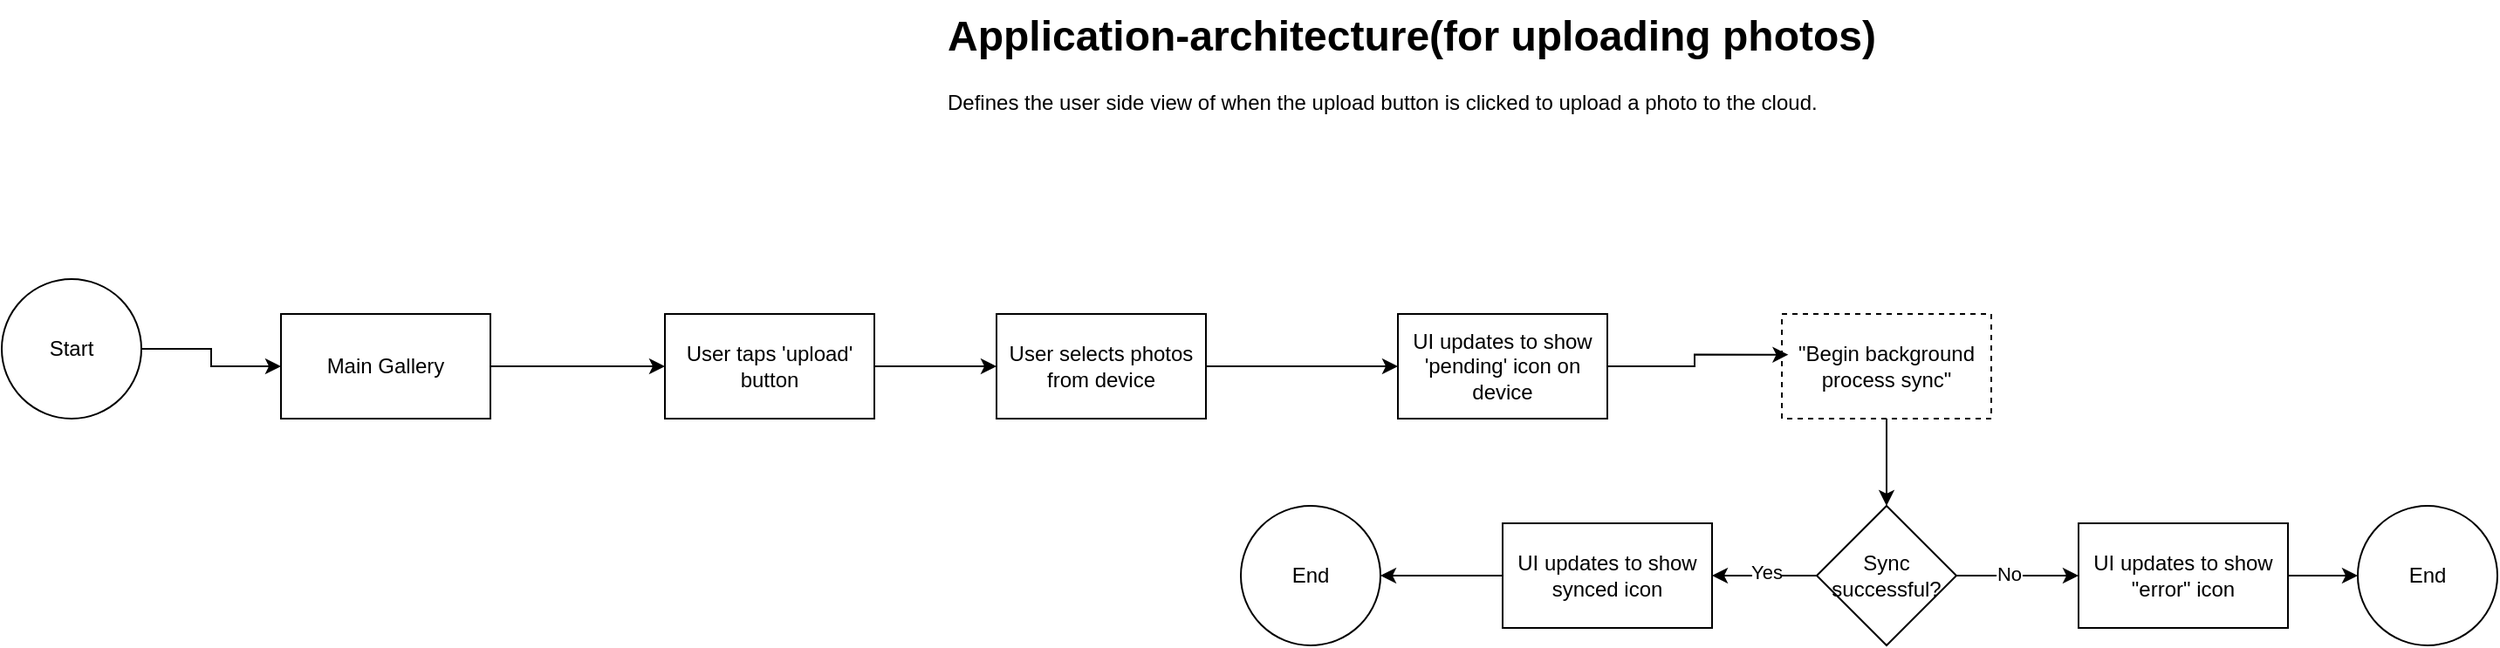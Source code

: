 <mxfile version="28.2.7" pages="3">
  <diagram name="Application-architecture(photo upload)" id="s_XYkJzndebJkqIxY8UF">
    <mxGraphModel dx="2084" dy="1192" grid="1" gridSize="10" guides="1" tooltips="1" connect="1" arrows="1" fold="1" page="1" pageScale="1" pageWidth="827" pageHeight="1169" math="0" shadow="0">
      <root>
        <mxCell id="0" />
        <mxCell id="1" parent="0" />
        <mxCell id="EIYM2t3Yp45QkGykNU1l-1" style="edgeStyle=orthogonalEdgeStyle;rounded=0;orthogonalLoop=1;jettySize=auto;html=1;entryX=0;entryY=0.5;entryDx=0;entryDy=0;" edge="1" parent="1" source="EIYM2t3Yp45QkGykNU1l-2" target="EIYM2t3Yp45QkGykNU1l-4">
          <mxGeometry relative="1" as="geometry" />
        </mxCell>
        <mxCell id="EIYM2t3Yp45QkGykNU1l-2" value="Start" style="ellipse;whiteSpace=wrap;html=1;aspect=fixed;" vertex="1" parent="1">
          <mxGeometry x="160" y="180" width="80" height="80" as="geometry" />
        </mxCell>
        <mxCell id="EIYM2t3Yp45QkGykNU1l-3" style="edgeStyle=orthogonalEdgeStyle;rounded=0;orthogonalLoop=1;jettySize=auto;html=1;entryX=0;entryY=0.5;entryDx=0;entryDy=0;" edge="1" parent="1" source="EIYM2t3Yp45QkGykNU1l-4" target="EIYM2t3Yp45QkGykNU1l-6">
          <mxGeometry relative="1" as="geometry" />
        </mxCell>
        <mxCell id="EIYM2t3Yp45QkGykNU1l-4" value="Main Gallery" style="rounded=0;whiteSpace=wrap;html=1;" vertex="1" parent="1">
          <mxGeometry x="320" y="200" width="120" height="60" as="geometry" />
        </mxCell>
        <mxCell id="EIYM2t3Yp45QkGykNU1l-5" style="edgeStyle=orthogonalEdgeStyle;rounded=0;orthogonalLoop=1;jettySize=auto;html=1;" edge="1" parent="1" source="EIYM2t3Yp45QkGykNU1l-6" target="EIYM2t3Yp45QkGykNU1l-8">
          <mxGeometry relative="1" as="geometry" />
        </mxCell>
        <mxCell id="EIYM2t3Yp45QkGykNU1l-6" value="User taps &#39;upload&#39; button" style="rounded=0;whiteSpace=wrap;html=1;" vertex="1" parent="1">
          <mxGeometry x="540" y="200" width="120" height="60" as="geometry" />
        </mxCell>
        <mxCell id="EIYM2t3Yp45QkGykNU1l-7" style="edgeStyle=orthogonalEdgeStyle;rounded=0;orthogonalLoop=1;jettySize=auto;html=1;" edge="1" parent="1" source="EIYM2t3Yp45QkGykNU1l-8" target="EIYM2t3Yp45QkGykNU1l-9">
          <mxGeometry relative="1" as="geometry" />
        </mxCell>
        <mxCell id="EIYM2t3Yp45QkGykNU1l-8" value="User selects photos from device" style="rounded=0;whiteSpace=wrap;html=1;" vertex="1" parent="1">
          <mxGeometry x="730" y="200" width="120" height="60" as="geometry" />
        </mxCell>
        <mxCell id="EIYM2t3Yp45QkGykNU1l-9" value="UI updates to show &#39;pending&#39; icon on device" style="rounded=0;whiteSpace=wrap;html=1;" vertex="1" parent="1">
          <mxGeometry x="960" y="200" width="120" height="60" as="geometry" />
        </mxCell>
        <mxCell id="EIYM2t3Yp45QkGykNU1l-10" style="edgeStyle=orthogonalEdgeStyle;rounded=0;orthogonalLoop=1;jettySize=auto;html=1;entryX=0.5;entryY=0;entryDx=0;entryDy=0;" edge="1" parent="1" source="EIYM2t3Yp45QkGykNU1l-11" target="EIYM2t3Yp45QkGykNU1l-16">
          <mxGeometry relative="1" as="geometry" />
        </mxCell>
        <mxCell id="EIYM2t3Yp45QkGykNU1l-11" value="&quot;Begin background process sync&quot;" style="rounded=0;whiteSpace=wrap;html=1;dashed=1;" vertex="1" parent="1">
          <mxGeometry x="1180" y="200" width="120" height="60" as="geometry" />
        </mxCell>
        <mxCell id="EIYM2t3Yp45QkGykNU1l-12" style="edgeStyle=orthogonalEdgeStyle;rounded=0;orthogonalLoop=1;jettySize=auto;html=1;" edge="1" parent="1" source="EIYM2t3Yp45QkGykNU1l-16">
          <mxGeometry relative="1" as="geometry">
            <mxPoint x="1140" y="350" as="targetPoint" />
          </mxGeometry>
        </mxCell>
        <mxCell id="EIYM2t3Yp45QkGykNU1l-13" value="Yes" style="edgeLabel;html=1;align=center;verticalAlign=middle;resizable=0;points=[];" vertex="1" connectable="0" parent="EIYM2t3Yp45QkGykNU1l-12">
          <mxGeometry x="-0.04" y="-2" relative="1" as="geometry">
            <mxPoint as="offset" />
          </mxGeometry>
        </mxCell>
        <mxCell id="EIYM2t3Yp45QkGykNU1l-14" style="edgeStyle=orthogonalEdgeStyle;rounded=0;orthogonalLoop=1;jettySize=auto;html=1;" edge="1" parent="1" source="EIYM2t3Yp45QkGykNU1l-16">
          <mxGeometry relative="1" as="geometry">
            <mxPoint x="1350" y="350" as="targetPoint" />
          </mxGeometry>
        </mxCell>
        <mxCell id="EIYM2t3Yp45QkGykNU1l-15" value="No" style="edgeLabel;html=1;align=center;verticalAlign=middle;resizable=0;points=[];" vertex="1" connectable="0" parent="EIYM2t3Yp45QkGykNU1l-14">
          <mxGeometry x="-0.166" y="1" relative="1" as="geometry">
            <mxPoint as="offset" />
          </mxGeometry>
        </mxCell>
        <mxCell id="EIYM2t3Yp45QkGykNU1l-16" value="Sync successful?" style="rhombus;whiteSpace=wrap;html=1;" vertex="1" parent="1">
          <mxGeometry x="1200" y="310" width="80" height="80" as="geometry" />
        </mxCell>
        <mxCell id="EIYM2t3Yp45QkGykNU1l-17" style="edgeStyle=orthogonalEdgeStyle;rounded=0;orthogonalLoop=1;jettySize=auto;html=1;entryX=1;entryY=0.5;entryDx=0;entryDy=0;" edge="1" parent="1" source="EIYM2t3Yp45QkGykNU1l-18" target="EIYM2t3Yp45QkGykNU1l-19">
          <mxGeometry relative="1" as="geometry" />
        </mxCell>
        <mxCell id="EIYM2t3Yp45QkGykNU1l-18" value="UI updates to show synced icon" style="rounded=0;whiteSpace=wrap;html=1;" vertex="1" parent="1">
          <mxGeometry x="1020" y="320" width="120" height="60" as="geometry" />
        </mxCell>
        <mxCell id="EIYM2t3Yp45QkGykNU1l-19" value="End" style="ellipse;whiteSpace=wrap;html=1;aspect=fixed;" vertex="1" parent="1">
          <mxGeometry x="870" y="310" width="80" height="80" as="geometry" />
        </mxCell>
        <mxCell id="EIYM2t3Yp45QkGykNU1l-20" style="edgeStyle=orthogonalEdgeStyle;rounded=0;orthogonalLoop=1;jettySize=auto;html=1;" edge="1" parent="1" source="EIYM2t3Yp45QkGykNU1l-21" target="EIYM2t3Yp45QkGykNU1l-22">
          <mxGeometry relative="1" as="geometry" />
        </mxCell>
        <mxCell id="EIYM2t3Yp45QkGykNU1l-21" value="UI updates to show &quot;error&quot; icon" style="rounded=0;whiteSpace=wrap;html=1;" vertex="1" parent="1">
          <mxGeometry x="1350" y="320" width="120" height="60" as="geometry" />
        </mxCell>
        <mxCell id="EIYM2t3Yp45QkGykNU1l-22" value="End" style="ellipse;whiteSpace=wrap;html=1;aspect=fixed;" vertex="1" parent="1">
          <mxGeometry x="1510" y="310" width="80" height="80" as="geometry" />
        </mxCell>
        <mxCell id="EIYM2t3Yp45QkGykNU1l-23" style="edgeStyle=orthogonalEdgeStyle;rounded=0;orthogonalLoop=1;jettySize=auto;html=1;entryX=0.031;entryY=0.389;entryDx=0;entryDy=0;entryPerimeter=0;" edge="1" parent="1" source="EIYM2t3Yp45QkGykNU1l-9" target="EIYM2t3Yp45QkGykNU1l-11">
          <mxGeometry relative="1" as="geometry" />
        </mxCell>
        <mxCell id="ycwQ-p3ICj3dNOQRAaaV-1" value="&lt;h1 style=&quot;margin-top: 0px;&quot;&gt;Application-architecture(for uploading photos)&lt;/h1&gt;&lt;p&gt;Defines the user side view of when the upload button is clicked to upload a photo to the cloud.&lt;/p&gt;" style="text;html=1;whiteSpace=wrap;overflow=hidden;rounded=0;" vertex="1" parent="1">
          <mxGeometry x="700" y="20" width="840" height="90" as="geometry" />
        </mxCell>
      </root>
    </mxGraphModel>
  </diagram>
  <diagram id="Y9x_JYspf5t5Gx346qfd" name="Server-architecture(photo-uploads)">
    <mxGraphModel dx="4300" dy="1987" grid="1" gridSize="10" guides="1" tooltips="1" connect="1" arrows="1" fold="1" page="1" pageScale="1" pageWidth="827" pageHeight="1169" math="0" shadow="0">
      <root>
        <mxCell id="0" />
        <mxCell id="1" parent="0" />
        <mxCell id="RMAUc15zQo7j3xrATnNy-1" value="Server side artchitecture" style="swimlane;childLayout=stackLayout;resizeParent=1;resizeParentMax=0;startSize=20;html=1;" vertex="1" parent="1">
          <mxGeometry x="110.0" y="60" width="1840" height="1660" as="geometry" />
        </mxCell>
        <mxCell id="RMAUc15zQo7j3xrATnNy-2" value="Amazon API gateway" style="swimlane;startSize=20;html=1;" vertex="1" parent="RMAUc15zQo7j3xrATnNy-1">
          <mxGeometry y="20" width="370" height="1640" as="geometry" />
        </mxCell>
        <mxCell id="RMAUc15zQo7j3xrATnNy-8" value="Amazon API Gateway" style="sketch=0;outlineConnect=0;fontColor=#232F3E;gradientColor=none;strokeColor=#ffffff;fillColor=#232F3E;dashed=0;verticalLabelPosition=middle;verticalAlign=bottom;align=center;html=1;whiteSpace=wrap;fontSize=10;fontStyle=1;spacing=3;shape=mxgraph.aws4.productIcon;prIcon=mxgraph.aws4.api_gateway;" vertex="1" parent="RMAUc15zQo7j3xrATnNy-2">
          <mxGeometry x="74.0" y="60" width="80" height="110" as="geometry" />
        </mxCell>
        <mxCell id="RMAUc15zQo7j3xrATnNy-26" style="edgeStyle=orthogonalEdgeStyle;rounded=0;orthogonalLoop=1;jettySize=auto;html=1;exitX=0;exitY=0.5;exitDx=0;exitDy=0;" edge="1" parent="RMAUc15zQo7j3xrATnNy-2" source="RMAUc15zQo7j3xrATnNy-24">
          <mxGeometry relative="1" as="geometry">
            <mxPoint x="150.0" y="339.6" as="targetPoint" />
            <mxPoint x="275" y="339.6" as="sourcePoint" />
          </mxGeometry>
        </mxCell>
        <mxCell id="RMAUc15zQo7j3xrATnNy-27" value="(5b. 413 Error Response)" style="edgeLabel;html=1;align=center;verticalAlign=middle;resizable=0;points=[];" vertex="1" connectable="0" parent="RMAUc15zQo7j3xrATnNy-26">
          <mxGeometry x="-0.059" y="1" relative="1" as="geometry">
            <mxPoint as="offset" />
          </mxGeometry>
        </mxCell>
        <mxCell id="RMAUc15zQo7j3xrATnNy-3" value="AWS lambda" style="swimlane;startSize=20;html=1;gradientColor=default;strokeColor=default;rounded=0;swimlaneLine=1;" vertex="1" parent="RMAUc15zQo7j3xrATnNy-1">
          <mxGeometry x="370" y="20" width="390" height="1640" as="geometry" />
        </mxCell>
        <mxCell id="RMAUc15zQo7j3xrATnNy-11" value="" style="outlineConnect=0;dashed=0;verticalLabelPosition=bottom;verticalAlign=top;align=center;html=1;shape=mxgraph.aws3.lambda_function;fillColor=#F58534;gradientColor=none;" vertex="1" parent="RMAUc15zQo7j3xrATnNy-3">
          <mxGeometry x="90.5" y="79" width="69" height="72" as="geometry" />
        </mxCell>
        <mxCell id="RMAUc15zQo7j3xrATnNy-24" value="is_quota_ok == true?" style="rhombus;whiteSpace=wrap;html=1;" vertex="1" parent="RMAUc15zQo7j3xrATnNy-3">
          <mxGeometry x="85" y="270" width="145" height="140" as="geometry" />
        </mxCell>
        <mxCell id="RMAUc15zQo7j3xrATnNy-38" style="edgeStyle=orthogonalEdgeStyle;rounded=0;orthogonalLoop=1;jettySize=auto;html=1;" edge="1" parent="RMAUc15zQo7j3xrATnNy-3" source="RMAUc15zQo7j3xrATnNy-35">
          <mxGeometry relative="1" as="geometry">
            <mxPoint x="-160.0" y="505" as="targetPoint" />
          </mxGeometry>
        </mxCell>
        <mxCell id="RMAUc15zQo7j3xrATnNy-39" value="(8. 200 OK Response [pre_signed_url])" style="edgeLabel;html=1;align=center;verticalAlign=middle;resizable=0;points=[];" vertex="1" connectable="0" parent="RMAUc15zQo7j3xrATnNy-38">
          <mxGeometry x="-0.122" y="3" relative="1" as="geometry">
            <mxPoint x="-1" as="offset" />
          </mxGeometry>
        </mxCell>
        <mxCell id="RMAUc15zQo7j3xrATnNy-35" value="(7. Generate Pre-signed URL)" style="rounded=0;whiteSpace=wrap;html=1;" vertex="1" parent="RMAUc15zQo7j3xrATnNy-3">
          <mxGeometry x="97.5" y="475" width="120" height="60" as="geometry" />
        </mxCell>
        <mxCell id="RMAUc15zQo7j3xrATnNy-43" value="" style="outlineConnect=0;dashed=0;verticalLabelPosition=bottom;verticalAlign=top;align=center;html=1;shape=mxgraph.aws3.lambda_function;fillColor=#F58534;gradientColor=none;" vertex="1" parent="RMAUc15zQo7j3xrATnNy-3">
          <mxGeometry x="130.0" y="790" width="69" height="72" as="geometry" />
        </mxCell>
        <mxCell id="RMAUc15zQo7j3xrATnNy-46" value="processPhotoLambda" style="text;html=1;whiteSpace=wrap;strokeColor=none;fillColor=none;align=center;verticalAlign=middle;rounded=0;" vertex="1" parent="RMAUc15zQo7j3xrATnNy-3">
          <mxGeometry x="97.5" y="750" width="140" height="30" as="geometry" />
        </mxCell>
        <mxCell id="RMAUc15zQo7j3xrATnNy-54" value="" style="outlineConnect=0;dashed=0;verticalLabelPosition=bottom;verticalAlign=top;align=center;html=1;shape=mxgraph.aws3.lambda_function;fillColor=#F58534;gradientColor=none;" vertex="1" parent="RMAUc15zQo7j3xrATnNy-3">
          <mxGeometry x="123" y="1280" width="107" height="102" as="geometry" />
        </mxCell>
        <mxCell id="RMAUc15zQo7j3xrATnNy-55" value="cleanupOrphanedUploadsLambda" style="text;html=1;whiteSpace=wrap;strokeColor=none;fillColor=none;align=center;verticalAlign=middle;rounded=0;" vertex="1" parent="RMAUc15zQo7j3xrATnNy-3">
          <mxGeometry x="60.0" y="1400" width="260" height="30" as="geometry" />
        </mxCell>
        <mxCell id="RMAUc15zQo7j3xrATnNy-4" value="Amazon S3" style="swimlane;startSize=20;html=1;" vertex="1" parent="RMAUc15zQo7j3xrATnNy-1">
          <mxGeometry x="760" y="20" width="290" height="1640" as="geometry" />
        </mxCell>
        <mxCell id="RMAUc15zQo7j3xrATnNy-36" style="edgeStyle=orthogonalEdgeStyle;rounded=0;orthogonalLoop=1;jettySize=auto;html=1;" edge="1" parent="RMAUc15zQo7j3xrATnNy-4">
          <mxGeometry relative="1" as="geometry">
            <mxPoint x="-130.0" y="500" as="targetPoint" />
            <mxPoint x="370.04" y="120" as="sourcePoint" />
            <Array as="points">
              <mxPoint x="370" y="420" />
              <mxPoint x="-110" y="420" />
              <mxPoint x="-110" y="500" />
            </Array>
          </mxGeometry>
        </mxCell>
        <mxCell id="RMAUc15zQo7j3xrATnNy-37" value="(6. INSERT Success)" style="edgeLabel;html=1;align=center;verticalAlign=middle;resizable=0;points=[];" vertex="1" connectable="0" parent="RMAUc15zQo7j3xrATnNy-36">
          <mxGeometry x="0.06" y="-1" relative="1" as="geometry">
            <mxPoint x="-124" as="offset" />
          </mxGeometry>
        </mxCell>
        <mxCell id="RMAUc15zQo7j3xrATnNy-40" value="Amazon S3" style="sketch=0;outlineConnect=0;fontColor=#232F3E;gradientColor=none;strokeColor=#ffffff;fillColor=#232F3E;dashed=0;verticalLabelPosition=middle;verticalAlign=bottom;align=center;html=1;whiteSpace=wrap;fontSize=10;fontStyle=1;spacing=3;shape=mxgraph.aws4.productIcon;prIcon=mxgraph.aws4.s3;" vertex="1" parent="RMAUc15zQo7j3xrATnNy-4">
          <mxGeometry x="105.0" y="640" width="80" height="100" as="geometry" />
        </mxCell>
        <mxCell id="RMAUc15zQo7j3xrATnNy-5" value="Amazon RDS" style="swimlane;startSize=20;html=1;" vertex="1" parent="RMAUc15zQo7j3xrATnNy-1">
          <mxGeometry x="1050" y="20" width="330" height="1640" as="geometry" />
        </mxCell>
        <mxCell id="RMAUc15zQo7j3xrATnNy-15" value="Amazon RDS" style="sketch=0;outlineConnect=0;fontColor=#232F3E;gradientColor=none;strokeColor=#ffffff;fillColor=#232F3E;dashed=0;verticalLabelPosition=middle;verticalAlign=bottom;align=center;html=1;whiteSpace=wrap;fontSize=10;fontStyle=1;spacing=3;shape=mxgraph.aws4.productIcon;prIcon=mxgraph.aws4.rds;" vertex="1" parent="RMAUc15zQo7j3xrATnNy-5">
          <mxGeometry x="20.0" y="65" width="80" height="100" as="geometry" />
        </mxCell>
        <mxCell id="RMAUc15zQo7j3xrATnNy-6" value="EventBridge" style="swimlane;startSize=20;html=1;" vertex="1" parent="RMAUc15zQo7j3xrATnNy-1">
          <mxGeometry x="1380" y="20" width="460" height="1640" as="geometry" />
        </mxCell>
        <mxCell id="RMAUc15zQo7j3xrATnNy-51" value="" style="sketch=0;points=[[0,0,0],[0.25,0,0],[0.5,0,0],[0.75,0,0],[1,0,0],[0,1,0],[0.25,1,0],[0.5,1,0],[0.75,1,0],[1,1,0],[0,0.25,0],[0,0.5,0],[0,0.75,0],[1,0.25,0],[1,0.5,0],[1,0.75,0]];outlineConnect=0;fontColor=#232F3E;fillColor=#E7157B;strokeColor=#ffffff;dashed=0;verticalLabelPosition=bottom;verticalAlign=top;align=center;html=1;fontSize=12;fontStyle=0;aspect=fixed;shape=mxgraph.aws4.resourceIcon;resIcon=mxgraph.aws4.eventbridge;" vertex="1" parent="RMAUc15zQo7j3xrATnNy-6">
          <mxGeometry x="200" y="410" width="148" height="148" as="geometry" />
        </mxCell>
        <mxCell id="RMAUc15zQo7j3xrATnNy-13" style="edgeStyle=orthogonalEdgeStyle;rounded=0;orthogonalLoop=1;jettySize=auto;html=1;" edge="1" parent="RMAUc15zQo7j3xrATnNy-1" source="RMAUc15zQo7j3xrATnNy-8" target="RMAUc15zQo7j3xrATnNy-11">
          <mxGeometry relative="1" as="geometry" />
        </mxCell>
        <mxCell id="RMAUc15zQo7j3xrATnNy-14" value="&lt;p data-pm-slice=&quot;1 1 [&amp;quot;ordered_list&amp;quot;,{&amp;quot;order&amp;quot;:1},&amp;quot;list_item&amp;quot;,{},&amp;quot;bullet_list&amp;quot;,{},&amp;quot;list_item&amp;quot;,{}]&quot;&gt;&lt;code&gt;(2. Validates JWT, triggers Lambda)&lt;/code&gt;&lt;/p&gt;" style="edgeLabel;html=1;align=center;verticalAlign=middle;resizable=0;points=[];" vertex="1" connectable="0" parent="RMAUc15zQo7j3xrATnNy-13">
          <mxGeometry x="-0.234" y="1" relative="1" as="geometry">
            <mxPoint as="offset" />
          </mxGeometry>
        </mxCell>
        <mxCell id="RMAUc15zQo7j3xrATnNy-16" style="edgeStyle=orthogonalEdgeStyle;rounded=0;orthogonalLoop=1;jettySize=auto;html=1;" edge="1" parent="RMAUc15zQo7j3xrATnNy-1" source="RMAUc15zQo7j3xrATnNy-11" target="RMAUc15zQo7j3xrATnNy-15">
          <mxGeometry relative="1" as="geometry" />
        </mxCell>
        <mxCell id="RMAUc15zQo7j3xrATnNy-19" value="&lt;p data-pm-slice=&quot;1 1 [&amp;quot;ordered_list&amp;quot;,{&amp;quot;order&amp;quot;:1},&amp;quot;list_item&amp;quot;,{},&amp;quot;bullet_list&amp;quot;,{},&amp;quot;list_item&amp;quot;,{}]&quot;&gt;&lt;code&gt;(3. Check Query [user_id, file_size])&lt;/code&gt;&lt;/p&gt;" style="edgeLabel;html=1;align=center;verticalAlign=middle;resizable=0;points=[];" vertex="1" connectable="0" parent="RMAUc15zQo7j3xrATnNy-16">
          <mxGeometry x="0.067" y="1" relative="1" as="geometry">
            <mxPoint x="-57" y="1" as="offset" />
          </mxGeometry>
        </mxCell>
        <mxCell id="RMAUc15zQo7j3xrATnNy-22" style="edgeStyle=orthogonalEdgeStyle;rounded=0;orthogonalLoop=1;jettySize=auto;html=1;entryX=0.5;entryY=0;entryDx=0;entryDy=0;" edge="1" parent="RMAUc15zQo7j3xrATnNy-1" source="RMAUc15zQo7j3xrATnNy-15" target="RMAUc15zQo7j3xrATnNy-24">
          <mxGeometry relative="1" as="geometry">
            <mxPoint x="500.0" y="190" as="targetPoint" />
            <Array as="points">
              <mxPoint x="930" y="160" />
              <mxPoint x="930" y="190" />
              <mxPoint x="530" y="190" />
              <mxPoint x="530" y="170" />
              <mxPoint x="495" y="170" />
              <mxPoint x="495" y="270" />
              <mxPoint x="527" y="270" />
            </Array>
          </mxGeometry>
        </mxCell>
        <mxCell id="RMAUc15zQo7j3xrATnNy-23" value="&lt;p data-pm-slice=&quot;1 1 [&amp;quot;ordered_list&amp;quot;,{&amp;quot;order&amp;quot;:1},&amp;quot;list_item&amp;quot;,{},&amp;quot;bullet_list&amp;quot;,{},&amp;quot;list_item&amp;quot;,{}]&quot;&gt;&lt;code&gt;(4. Check Result [is_quota_ok])&lt;/code&gt;&lt;/p&gt;" style="edgeLabel;html=1;align=center;verticalAlign=middle;resizable=0;points=[];" vertex="1" connectable="0" parent="RMAUc15zQo7j3xrATnNy-22">
          <mxGeometry x="0.157" relative="1" as="geometry">
            <mxPoint x="66" as="offset" />
          </mxGeometry>
        </mxCell>
        <mxCell id="RMAUc15zQo7j3xrATnNy-33" style="edgeStyle=orthogonalEdgeStyle;rounded=0;orthogonalLoop=1;jettySize=auto;html=1;" edge="1" parent="RMAUc15zQo7j3xrATnNy-1" source="RMAUc15zQo7j3xrATnNy-24" target="RMAUc15zQo7j3xrATnNy-15">
          <mxGeometry relative="1" as="geometry" />
        </mxCell>
        <mxCell id="RMAUc15zQo7j3xrATnNy-34" value="(5. INSERT to pending_uploads...)" style="edgeLabel;html=1;align=center;verticalAlign=middle;resizable=0;points=[];" vertex="1" connectable="0" parent="RMAUc15zQo7j3xrATnNy-33">
          <mxGeometry x="-0.552" y="2" relative="1" as="geometry">
            <mxPoint x="75" as="offset" />
          </mxGeometry>
        </mxCell>
        <mxCell id="RMAUc15zQo7j3xrATnNy-44" style="edgeStyle=orthogonalEdgeStyle;rounded=0;orthogonalLoop=1;jettySize=auto;html=1;dashed=1;" edge="1" parent="RMAUc15zQo7j3xrATnNy-1" source="RMAUc15zQo7j3xrATnNy-40" target="RMAUc15zQo7j3xrATnNy-43">
          <mxGeometry relative="1" as="geometry">
            <mxPoint x="836.0" y="730.077" as="sourcePoint" />
            <mxPoint x="580.0" y="855.92" as="targetPoint" />
            <Array as="points">
              <mxPoint x="865" y="856" />
            </Array>
          </mxGeometry>
        </mxCell>
        <mxCell id="RMAUc15zQo7j3xrATnNy-45" value="(11. Event Notification [object_key, user_id])" style="edgeLabel;html=1;align=center;verticalAlign=middle;resizable=0;points=[];" vertex="1" connectable="0" parent="RMAUc15zQo7j3xrATnNy-44">
          <mxGeometry x="-0.007" y="1" relative="1" as="geometry">
            <mxPoint x="-46" as="offset" />
          </mxGeometry>
        </mxCell>
        <mxCell id="RMAUc15zQo7j3xrATnNy-47" style="edgeStyle=orthogonalEdgeStyle;rounded=0;orthogonalLoop=1;jettySize=auto;html=1;exitX=0.5;exitY=1;exitDx=0;exitDy=0;exitPerimeter=0;" edge="1" parent="RMAUc15zQo7j3xrATnNy-1" source="RMAUc15zQo7j3xrATnNy-43" target="RMAUc15zQo7j3xrATnNy-15">
          <mxGeometry relative="1" as="geometry">
            <mxPoint x="1130.0" y="130" as="targetPoint" />
            <mxPoint x="540.0" y="930" as="sourcePoint" />
            <Array as="points">
              <mxPoint x="534" y="930" />
              <mxPoint x="1170" y="930" />
              <mxPoint x="1170" y="130" />
            </Array>
          </mxGeometry>
        </mxCell>
        <mxCell id="RMAUc15zQo7j3xrATnNy-48" value="&lt;code&gt;(12. TRANSACTION START)&lt;/code&gt;&lt;div&gt;&lt;br/&gt;&lt;code&gt;(13. INSERT to photos)&lt;/code&gt;&amp;nbsp;&lt;/div&gt;&lt;div&gt;&lt;code style=&quot;background-color: light-dark(#ffffff, var(--ge-dark-color, #121212)); color: light-dark(rgb(0, 0, 0), rgb(255, 255, 255));&quot;&gt;(14. UPDATE users [storage_used])&lt;/code&gt;&lt;/div&gt;&lt;div&gt;&lt;span style=&quot;background-color: light-dark(#ffffff, var(--ge-dark-color, #121212)); color: light-dark(rgb(0, 0, 0), rgb(255, 255, 255));&quot;&gt;&lt;br/&gt;&lt;/span&gt;&lt;code style=&quot;background-color: light-dark(#ffffff, var(--ge-dark-color, #121212)); color: light-dark(rgb(0, 0, 0), rgb(255, 255, 255));&quot;&gt;(15. DELETE from pending_uploads)&lt;/code&gt;&lt;/div&gt;&lt;div&gt;&lt;span style=&quot;background-color: light-dark(#ffffff, var(--ge-dark-color, #121212)); color: light-dark(rgb(0, 0, 0), rgb(255, 255, 255));&quot;&gt;&lt;br/&gt;&lt;/span&gt;&lt;code style=&quot;background-color: light-dark(#ffffff, var(--ge-dark-color, #121212)); color: light-dark(rgb(0, 0, 0), rgb(255, 255, 255));&quot;&gt;(16. TRANSACTION COMMIT)&lt;/code&gt;&lt;/div&gt;" style="edgeLabel;html=1;align=center;verticalAlign=middle;resizable=0;points=[];" vertex="1" connectable="0" parent="RMAUc15zQo7j3xrATnNy-47">
          <mxGeometry x="-0.485" y="5" relative="1" as="geometry">
            <mxPoint y="15" as="offset" />
          </mxGeometry>
        </mxCell>
        <mxCell id="RMAUc15zQo7j3xrATnNy-49" style="edgeStyle=orthogonalEdgeStyle;rounded=0;orthogonalLoop=1;jettySize=auto;html=1;entryX=0.5;entryY=1;entryDx=0;entryDy=0;entryPerimeter=0;" edge="1" parent="RMAUc15zQo7j3xrATnNy-1" source="RMAUc15zQo7j3xrATnNy-15" target="RMAUc15zQo7j3xrATnNy-43">
          <mxGeometry relative="1" as="geometry">
            <Array as="points">
              <mxPoint x="1190" y="150" />
              <mxPoint x="1190" y="1080" />
              <mxPoint x="534" y="1080" />
            </Array>
          </mxGeometry>
        </mxCell>
        <mxCell id="RMAUc15zQo7j3xrATnNy-50" value="(17. Commit Success)" style="edgeLabel;html=1;align=center;verticalAlign=middle;resizable=0;points=[];" vertex="1" connectable="0" parent="RMAUc15zQo7j3xrATnNy-49">
          <mxGeometry x="0.495" relative="1" as="geometry">
            <mxPoint x="82" y="-1" as="offset" />
          </mxGeometry>
        </mxCell>
        <mxCell id="RMAUc15zQo7j3xrATnNy-56" style="edgeStyle=orthogonalEdgeStyle;rounded=0;orthogonalLoop=1;jettySize=auto;html=1;" edge="1" parent="RMAUc15zQo7j3xrATnNy-1" source="RMAUc15zQo7j3xrATnNy-51" target="RMAUc15zQo7j3xrATnNy-54">
          <mxGeometry relative="1" as="geometry">
            <Array as="points">
              <mxPoint x="1524" y="1350" />
            </Array>
          </mxGeometry>
        </mxCell>
        <mxCell id="RMAUc15zQo7j3xrATnNy-57" value="(18. Every 1 hour, triggers Lambda)" style="edgeLabel;html=1;align=center;verticalAlign=middle;resizable=0;points=[];" vertex="1" connectable="0" parent="RMAUc15zQo7j3xrATnNy-56">
          <mxGeometry x="0.373" y="2" relative="1" as="geometry">
            <mxPoint x="18" y="-1" as="offset" />
          </mxGeometry>
        </mxCell>
        <mxCell id="RMAUc15zQo7j3xrATnNy-58" style="edgeStyle=orthogonalEdgeStyle;rounded=0;orthogonalLoop=1;jettySize=auto;html=1;" edge="1" parent="RMAUc15zQo7j3xrATnNy-1" source="RMAUc15zQo7j3xrATnNy-54" target="RMAUc15zQo7j3xrATnNy-15">
          <mxGeometry relative="1" as="geometry">
            <Array as="points">
              <mxPoint x="540" y="1280" />
              <mxPoint x="1290" y="1280" />
              <mxPoint x="1290" y="110" />
            </Array>
          </mxGeometry>
        </mxCell>
        <mxCell id="RMAUc15zQo7j3xrATnNy-59" value="(19. DELETE FROM pending_uploads WHERE timestamp &amp;lt; old)" style="edgeLabel;html=1;align=center;verticalAlign=middle;resizable=0;points=[];" vertex="1" connectable="0" parent="RMAUc15zQo7j3xrATnNy-58">
          <mxGeometry x="-0.543" y="1" relative="1" as="geometry">
            <mxPoint as="offset" />
          </mxGeometry>
        </mxCell>
        <mxCell id="RMAUc15zQo7j3xrATnNy-60" style="edgeStyle=orthogonalEdgeStyle;rounded=0;orthogonalLoop=1;jettySize=auto;html=1;" edge="1" parent="RMAUc15zQo7j3xrATnNy-1" source="RMAUc15zQo7j3xrATnNy-15">
          <mxGeometry relative="1" as="geometry">
            <mxPoint x="580.0" y="1320" as="targetPoint" />
            <Array as="points">
              <mxPoint x="1110" y="80" />
              <mxPoint x="1330" y="80" />
              <mxPoint x="1330" y="1310" />
              <mxPoint x="650" y="1310" />
              <mxPoint x="650" y="1320" />
            </Array>
          </mxGeometry>
        </mxCell>
        <mxCell id="RMAUc15zQo7j3xrATnNy-61" value="(20. Update success)" style="edgeLabel;html=1;align=center;verticalAlign=middle;resizable=0;points=[];" vertex="1" connectable="0" parent="RMAUc15zQo7j3xrATnNy-60">
          <mxGeometry x="0.658" y="2" relative="1" as="geometry">
            <mxPoint as="offset" />
          </mxGeometry>
        </mxCell>
        <mxCell id="RMAUc15zQo7j3xrATnNy-9" style="edgeStyle=orthogonalEdgeStyle;rounded=0;orthogonalLoop=1;jettySize=auto;html=1;" edge="1" parent="1" source="RMAUc15zQo7j3xrATnNy-7" target="RMAUc15zQo7j3xrATnNy-8">
          <mxGeometry relative="1" as="geometry" />
        </mxCell>
        <mxCell id="RMAUc15zQo7j3xrATnNy-10" value="&lt;p data-pm-slice=&quot;1 1 [&amp;quot;ordered_list&amp;quot;,{&amp;quot;order&amp;quot;:1},&amp;quot;list_item&amp;quot;,{},&amp;quot;bullet_list&amp;quot;,{},&amp;quot;list_item&amp;quot;,{}]&quot;&gt;&lt;code&gt;(1. POST /photos/generate-upload-url [JWT, file_size])&lt;/code&gt;&lt;/p&gt;" style="edgeLabel;html=1;align=center;verticalAlign=middle;resizable=0;points=[];" vertex="1" connectable="0" parent="RMAUc15zQo7j3xrATnNy-9">
          <mxGeometry x="-0.243" y="3" relative="1" as="geometry">
            <mxPoint as="offset" />
          </mxGeometry>
        </mxCell>
        <mxCell id="RMAUc15zQo7j3xrATnNy-41" style="edgeStyle=orthogonalEdgeStyle;rounded=0;orthogonalLoop=1;jettySize=auto;html=1;" edge="1" parent="1" source="RMAUc15zQo7j3xrATnNy-7" target="RMAUc15zQo7j3xrATnNy-40">
          <mxGeometry relative="1" as="geometry">
            <mxPoint x="970" y="860" as="targetPoint" />
            <Array as="points">
              <mxPoint x="-350" y="760" />
            </Array>
          </mxGeometry>
        </mxCell>
        <mxCell id="RMAUc15zQo7j3xrATnNy-42" value="10. PUT request [photo_data])" style="edgeLabel;html=1;align=center;verticalAlign=middle;resizable=0;points=[];" vertex="1" connectable="0" parent="RMAUc15zQo7j3xrATnNy-41">
          <mxGeometry x="-0.083" y="-4" relative="1" as="geometry">
            <mxPoint x="340" as="offset" />
          </mxGeometry>
        </mxCell>
        <mxCell id="RMAUc15zQo7j3xrATnNy-7" value="Mobile App(external factor)" style="rounded=0;whiteSpace=wrap;html=1;" vertex="1" parent="1">
          <mxGeometry x="-410" y="185" width="120" height="60" as="geometry" />
        </mxCell>
      </root>
    </mxGraphModel>
  </diagram>
  <diagram id="SqO_VajtAQSkf-D7d-9T" name="Block diagram(photo-upload)">
    <mxGraphModel dx="1895" dy="1084" grid="1" gridSize="10" guides="1" tooltips="1" connect="1" arrows="1" fold="1" page="1" pageScale="1" pageWidth="827" pageHeight="1169" math="0" shadow="0">
      <root>
        <mxCell id="0" />
        <mxCell id="1" parent="0" />
        <mxCell id="hQtGffmVdhxurv4hBHoG-1" value="&lt;h1 data-pm-slice=&quot;1 1 []&quot;&gt;Diagram 3: Component Block Diagrams&lt;/h1&gt;&lt;h1 style=&quot;margin-top: 0px;&quot;&gt;&lt;p&gt;&lt;strong&gt;Goal:&lt;/strong&gt; To show the internal structure of our storage services (S3 and RDS) as requested.&lt;/p&gt;&lt;/h1&gt;" style="text;html=1;whiteSpace=wrap;overflow=hidden;rounded=0;" parent="1" vertex="1">
          <mxGeometry x="40" y="20" width="1940" height="130" as="geometry" />
        </mxCell>
        <mxCell id="hQtGffmVdhxurv4hBHoG-5" value="&lt;h3 data-pm-slice=&quot;1 1 []&quot;&gt;&lt;strong&gt;1. Amazon S3: Storage Bucket Structure&lt;/strong&gt;&lt;/h3&gt;&lt;p&gt;This diagram shows how we will organize files within our S3 bucket. We will use a folder-per-user model to keep data isolated and secure.&lt;/p&gt;" style="text;html=1;whiteSpace=wrap;strokeColor=none;fillColor=none;align=center;verticalAlign=middle;rounded=0;" parent="1" vertex="1">
          <mxGeometry x="70" y="240" width="766" height="70" as="geometry" />
        </mxCell>
        <mxCell id="hQtGffmVdhxurv4hBHoG-6" value="" style="whiteSpace=wrap;html=1;aspect=fixed;" parent="1" vertex="1">
          <mxGeometry x="244" y="360" width="340" height="340" as="geometry" />
        </mxCell>
        <mxCell id="hQtGffmVdhxurv4hBHoG-7" value="&lt;pre data-pm-slice=&quot;1 1 []&quot;&gt;&lt;code&gt;[Amazon S3 Bucket: &quot;photosync-main-bucket&quot;]&lt;/code&gt;&lt;/pre&gt;" style="text;html=1;whiteSpace=wrap;strokeColor=none;fillColor=none;align=center;verticalAlign=middle;rounded=0;" parent="1" vertex="1">
          <mxGeometry x="264" y="380" width="300" height="40" as="geometry" />
        </mxCell>
        <mxCell id="hQtGffmVdhxurv4hBHoG-8" value="" style="rounded=0;whiteSpace=wrap;html=1;" parent="1" vertex="1">
          <mxGeometry x="270" y="450" width="220" height="140" as="geometry" />
        </mxCell>
        <mxCell id="hQtGffmVdhxurv4hBHoG-9" value="Folder: &quot;user_id_123&quot;" style="text;html=1;whiteSpace=wrap;strokeColor=none;fillColor=none;align=center;verticalAlign=middle;rounded=0;" parent="1" vertex="1">
          <mxGeometry x="280" y="470" width="120" height="30" as="geometry" />
        </mxCell>
        <mxCell id="hQtGffmVdhxurv4hBHoG-10" value="- photo_abc.jpg&lt;br/&gt;- photo_xyz.png&lt;br/&gt;- video_001.mp4" style="text;html=1;whiteSpace=wrap;strokeColor=none;fillColor=none;align=center;verticalAlign=middle;rounded=0;" parent="1" vertex="1">
          <mxGeometry x="280" y="502.5" width="140" height="55" as="geometry" />
        </mxCell>
        <mxCell id="hQtGffmVdhxurv4hBHoG-11" value="Other folders...." style="text;html=1;whiteSpace=wrap;strokeColor=none;fillColor=none;align=center;verticalAlign=middle;rounded=0;" parent="1" vertex="1">
          <mxGeometry x="244" y="620" width="140" height="30" as="geometry" />
        </mxCell>
        <mxCell id="hQtGffmVdhxurv4hBHoG-12" value="&lt;h3 data-pm-slice=&quot;1 1 []&quot;&gt;&lt;strong&gt;2. Amazon RDS (PostgreSQL): Database Schema&lt;/strong&gt;&lt;/h3&gt;&lt;p&gt;This diagram shows the database tables we will create inside our PostgreSQL instance. These tables will hold all the metadata for our application.&lt;/p&gt;" style="text;html=1;whiteSpace=wrap;strokeColor=none;fillColor=none;align=center;verticalAlign=middle;rounded=0;" parent="1" vertex="1">
          <mxGeometry x="110" y="790" width="790" height="30" as="geometry" />
        </mxCell>
        <mxCell id="hQtGffmVdhxurv4hBHoG-13" value="" style="rounded=0;whiteSpace=wrap;html=1;" parent="1" vertex="1">
          <mxGeometry x="244" y="913" width="340" height="840" as="geometry" />
        </mxCell>
        <mxCell id="hQtGffmVdhxurv4hBHoG-14" value="Amazon RDS Instance: &quot;photosync-db&quot;" style="text;html=1;whiteSpace=wrap;strokeColor=none;fillColor=none;align=center;verticalAlign=middle;rounded=0;" parent="1" vertex="1">
          <mxGeometry x="284" y="940" width="246" height="30" as="geometry" />
        </mxCell>
        <mxCell id="hQtGffmVdhxurv4hBHoG-15" value="" style="rounded=0;whiteSpace=wrap;html=1;" parent="1" vertex="1">
          <mxGeometry x="290" y="1010" width="230" height="160" as="geometry" />
        </mxCell>
        <mxCell id="hQtGffmVdhxurv4hBHoG-16" value="Table: &quot;users&quot;" style="text;html=1;whiteSpace=wrap;strokeColor=none;fillColor=none;align=center;verticalAlign=middle;rounded=0;" parent="1" vertex="1">
          <mxGeometry x="290" y="1020" width="140" height="30" as="geometry" />
        </mxCell>
        <mxCell id="hQtGffmVdhxurv4hBHoG-17" value="- user_id (Primary Key)&lt;div&gt;- email&lt;br&gt;- storage_used (e.g., 2.5GB)&lt;br&gt;- storage_quota (e.g., 5GB)&lt;/div&gt;" style="text;html=1;whiteSpace=wrap;strokeColor=none;fillColor=none;align=center;verticalAlign=middle;rounded=0;" parent="1" vertex="1">
          <mxGeometry x="320" y="1070" width="163" height="70" as="geometry" />
        </mxCell>
        <mxCell id="hQtGffmVdhxurv4hBHoG-18" value="" style="rounded=0;whiteSpace=wrap;html=1;" parent="1" vertex="1">
          <mxGeometry x="290" y="1250" width="230" height="180" as="geometry" />
        </mxCell>
        <mxCell id="hQtGffmVdhxurv4hBHoG-19" value="Table: &quot;photos&quot;" style="text;html=1;whiteSpace=wrap;strokeColor=none;fillColor=none;align=center;verticalAlign=middle;rounded=0;" parent="1" vertex="1">
          <mxGeometry x="310" y="1270" width="140" height="30" as="geometry" />
        </mxCell>
        <mxCell id="hQtGffmVdhxurv4hBHoG-20" value="- photo_id (Primary Key)&lt;br/&gt;- owner_id (Foreign Key to users)&lt;br/&gt;- object_key (e.g., &quot;user_id_123/...&quot;)&lt;br/&gt;- file_size&lt;br/&gt;- created_at (timestamp)" style="text;html=1;whiteSpace=wrap;strokeColor=none;fillColor=none;align=center;verticalAlign=middle;rounded=0;" parent="1" vertex="1">
          <mxGeometry x="290" y="1320" width="250" height="70" as="geometry" />
        </mxCell>
        <mxCell id="hQtGffmVdhxurv4hBHoG-22" value="" style="rounded=0;whiteSpace=wrap;html=1;" parent="1" vertex="1">
          <mxGeometry x="290" y="1510" width="230" height="150" as="geometry" />
        </mxCell>
        <mxCell id="hQtGffmVdhxurv4hBHoG-23" value="Table: &quot;pending_uploads&quot;" style="text;html=1;whiteSpace=wrap;strokeColor=none;fillColor=none;align=center;verticalAlign=middle;rounded=0;" parent="1" vertex="1">
          <mxGeometry x="310" y="1530" width="160" height="30" as="geometry" />
        </mxCell>
        <mxCell id="hQtGffmVdhxurv4hBHoG-24" value="- pending_id (Primary Key)&lt;br/&gt;- owner_id (Foreign Key to users)&lt;br/&gt;- file_size&lt;br/&gt;- created_at (timestamp)" style="text;html=1;whiteSpace=wrap;strokeColor=none;fillColor=none;align=center;verticalAlign=middle;rounded=0;" parent="1" vertex="1">
          <mxGeometry x="306.5" y="1580" width="190" height="60" as="geometry" />
        </mxCell>
      </root>
    </mxGraphModel>
  </diagram>
</mxfile>
